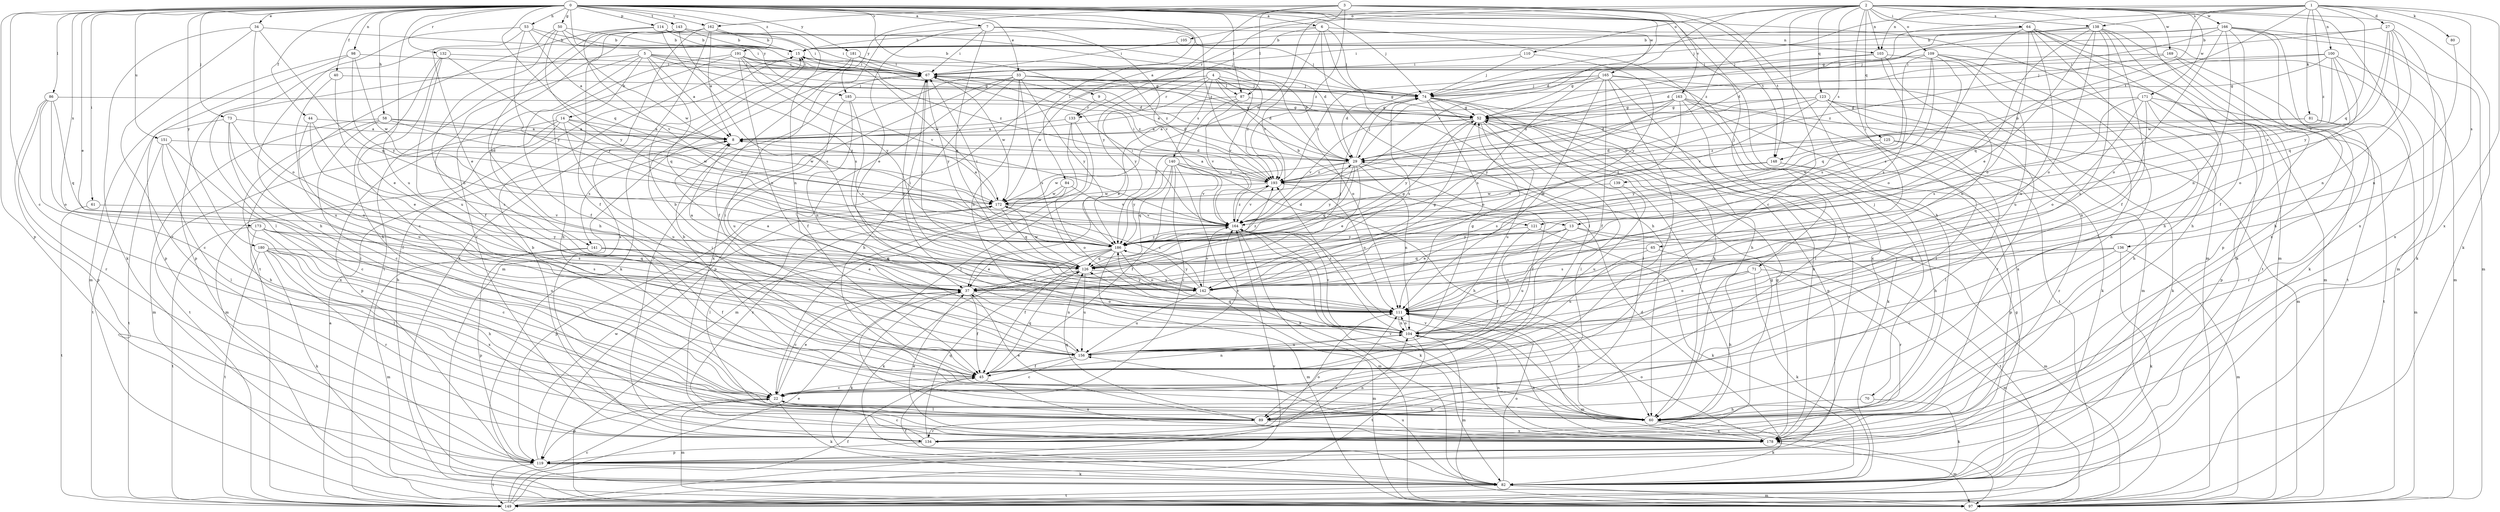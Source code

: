 strict digraph  {
0;
1;
2;
3;
4;
5;
6;
7;
8;
9;
13;
14;
15;
22;
27;
29;
33;
34;
37;
40;
44;
45;
50;
52;
53;
58;
60;
61;
64;
65;
67;
70;
71;
73;
74;
80;
81;
82;
84;
86;
87;
89;
97;
98;
100;
103;
104;
105;
109;
110;
111;
114;
119;
121;
123;
125;
126;
132;
133;
134;
136;
138;
139;
140;
141;
142;
143;
148;
149;
151;
156;
162;
163;
164;
165;
166;
169;
171;
172;
173;
178;
180;
181;
185;
186;
191;
193;
0 -> 6  [label=a];
0 -> 7  [label=a];
0 -> 9  [label=b];
0 -> 22  [label=c];
0 -> 33  [label=e];
0 -> 34  [label=e];
0 -> 37  [label=e];
0 -> 40  [label=f];
0 -> 44  [label=f];
0 -> 50  [label=g];
0 -> 53  [label=h];
0 -> 58  [label=h];
0 -> 61  [label=i];
0 -> 70  [label=j];
0 -> 71  [label=j];
0 -> 73  [label=j];
0 -> 74  [label=j];
0 -> 84  [label=l];
0 -> 86  [label=l];
0 -> 87  [label=l];
0 -> 97  [label=m];
0 -> 98  [label=n];
0 -> 114  [label=p];
0 -> 119  [label=p];
0 -> 121  [label=q];
0 -> 132  [label=r];
0 -> 143  [label=t];
0 -> 148  [label=t];
0 -> 151  [label=u];
0 -> 156  [label=u];
0 -> 162  [label=v];
0 -> 165  [label=w];
0 -> 173  [label=x];
0 -> 180  [label=y];
0 -> 181  [label=y];
0 -> 185  [label=y];
0 -> 191  [label=z];
0 -> 193  [label=z];
1 -> 13  [label=b];
1 -> 27  [label=d];
1 -> 52  [label=g];
1 -> 74  [label=j];
1 -> 80  [label=k];
1 -> 81  [label=k];
1 -> 100  [label=n];
1 -> 103  [label=n];
1 -> 121  [label=q];
1 -> 136  [label=s];
1 -> 138  [label=s];
1 -> 148  [label=t];
1 -> 178  [label=x];
1 -> 193  [label=z];
2 -> 22  [label=c];
2 -> 29  [label=d];
2 -> 64  [label=i];
2 -> 65  [label=i];
2 -> 82  [label=k];
2 -> 97  [label=m];
2 -> 103  [label=n];
2 -> 105  [label=o];
2 -> 109  [label=o];
2 -> 110  [label=o];
2 -> 123  [label=q];
2 -> 125  [label=q];
2 -> 133  [label=r];
2 -> 138  [label=s];
2 -> 139  [label=s];
2 -> 166  [label=w];
2 -> 169  [label=w];
2 -> 171  [label=w];
2 -> 178  [label=x];
2 -> 193  [label=z];
3 -> 8  [label=a];
3 -> 60  [label=h];
3 -> 87  [label=l];
3 -> 148  [label=t];
3 -> 162  [label=v];
3 -> 163  [label=v];
3 -> 164  [label=v];
3 -> 172  [label=w];
3 -> 185  [label=y];
3 -> 193  [label=z];
4 -> 13  [label=b];
4 -> 87  [label=l];
4 -> 111  [label=o];
4 -> 119  [label=p];
4 -> 133  [label=r];
4 -> 140  [label=s];
4 -> 164  [label=v];
4 -> 172  [label=w];
4 -> 186  [label=y];
4 -> 193  [label=z];
5 -> 8  [label=a];
5 -> 14  [label=b];
5 -> 29  [label=d];
5 -> 45  [label=f];
5 -> 52  [label=g];
5 -> 67  [label=i];
5 -> 74  [label=j];
5 -> 119  [label=p];
5 -> 126  [label=q];
5 -> 141  [label=s];
6 -> 15  [label=b];
6 -> 60  [label=h];
6 -> 74  [label=j];
6 -> 89  [label=l];
6 -> 164  [label=v];
6 -> 178  [label=x];
6 -> 186  [label=y];
7 -> 37  [label=e];
7 -> 67  [label=i];
7 -> 74  [label=j];
7 -> 97  [label=m];
7 -> 103  [label=n];
7 -> 126  [label=q];
7 -> 164  [label=v];
8 -> 29  [label=d];
8 -> 141  [label=s];
9 -> 29  [label=d];
9 -> 133  [label=r];
13 -> 37  [label=e];
13 -> 97  [label=m];
13 -> 104  [label=n];
13 -> 149  [label=t];
13 -> 156  [label=u];
13 -> 186  [label=y];
14 -> 8  [label=a];
14 -> 97  [label=m];
14 -> 119  [label=p];
14 -> 149  [label=t];
14 -> 156  [label=u];
14 -> 164  [label=v];
14 -> 172  [label=w];
15 -> 67  [label=i];
15 -> 172  [label=w];
22 -> 37  [label=e];
22 -> 60  [label=h];
22 -> 82  [label=k];
22 -> 89  [label=l];
22 -> 97  [label=m];
22 -> 119  [label=p];
27 -> 15  [label=b];
27 -> 74  [label=j];
27 -> 104  [label=n];
27 -> 126  [label=q];
27 -> 164  [label=v];
27 -> 178  [label=x];
27 -> 186  [label=y];
29 -> 15  [label=b];
29 -> 37  [label=e];
29 -> 45  [label=f];
29 -> 74  [label=j];
29 -> 104  [label=n];
29 -> 126  [label=q];
29 -> 172  [label=w];
29 -> 186  [label=y];
29 -> 193  [label=z];
33 -> 29  [label=d];
33 -> 45  [label=f];
33 -> 52  [label=g];
33 -> 60  [label=h];
33 -> 74  [label=j];
33 -> 104  [label=n];
33 -> 134  [label=r];
33 -> 142  [label=s];
33 -> 178  [label=x];
33 -> 186  [label=y];
34 -> 15  [label=b];
34 -> 82  [label=k];
34 -> 111  [label=o];
34 -> 126  [label=q];
34 -> 134  [label=r];
37 -> 8  [label=a];
37 -> 22  [label=c];
37 -> 45  [label=f];
37 -> 74  [label=j];
37 -> 82  [label=k];
37 -> 104  [label=n];
37 -> 111  [label=o];
40 -> 37  [label=e];
40 -> 74  [label=j];
40 -> 156  [label=u];
44 -> 8  [label=a];
44 -> 37  [label=e];
44 -> 142  [label=s];
44 -> 156  [label=u];
45 -> 22  [label=c];
45 -> 104  [label=n];
45 -> 126  [label=q];
45 -> 178  [label=x];
50 -> 15  [label=b];
50 -> 67  [label=i];
50 -> 89  [label=l];
50 -> 104  [label=n];
50 -> 172  [label=w];
50 -> 186  [label=y];
52 -> 8  [label=a];
52 -> 82  [label=k];
52 -> 89  [label=l];
52 -> 119  [label=p];
52 -> 156  [label=u];
52 -> 164  [label=v];
52 -> 186  [label=y];
53 -> 8  [label=a];
53 -> 15  [label=b];
53 -> 37  [label=e];
53 -> 60  [label=h];
53 -> 67  [label=i];
53 -> 186  [label=y];
58 -> 8  [label=a];
58 -> 22  [label=c];
58 -> 97  [label=m];
58 -> 172  [label=w];
58 -> 178  [label=x];
58 -> 193  [label=z];
60 -> 15  [label=b];
60 -> 67  [label=i];
60 -> 82  [label=k];
60 -> 111  [label=o];
60 -> 164  [label=v];
60 -> 178  [label=x];
61 -> 149  [label=t];
61 -> 164  [label=v];
64 -> 15  [label=b];
64 -> 60  [label=h];
64 -> 67  [label=i];
64 -> 82  [label=k];
64 -> 97  [label=m];
64 -> 111  [label=o];
64 -> 142  [label=s];
64 -> 149  [label=t];
64 -> 156  [label=u];
65 -> 126  [label=q];
65 -> 134  [label=r];
65 -> 156  [label=u];
67 -> 74  [label=j];
67 -> 111  [label=o];
67 -> 172  [label=w];
67 -> 186  [label=y];
67 -> 193  [label=z];
70 -> 60  [label=h];
70 -> 82  [label=k];
71 -> 60  [label=h];
71 -> 82  [label=k];
71 -> 97  [label=m];
71 -> 111  [label=o];
71 -> 142  [label=s];
73 -> 8  [label=a];
73 -> 22  [label=c];
73 -> 45  [label=f];
73 -> 111  [label=o];
73 -> 149  [label=t];
74 -> 52  [label=g];
74 -> 60  [label=h];
74 -> 89  [label=l];
74 -> 111  [label=o];
74 -> 134  [label=r];
74 -> 142  [label=s];
74 -> 178  [label=x];
80 -> 104  [label=n];
81 -> 8  [label=a];
81 -> 97  [label=m];
81 -> 134  [label=r];
81 -> 193  [label=z];
82 -> 45  [label=f];
82 -> 97  [label=m];
82 -> 111  [label=o];
82 -> 149  [label=t];
82 -> 156  [label=u];
84 -> 111  [label=o];
84 -> 164  [label=v];
84 -> 172  [label=w];
84 -> 178  [label=x];
86 -> 22  [label=c];
86 -> 52  [label=g];
86 -> 111  [label=o];
86 -> 119  [label=p];
86 -> 126  [label=q];
86 -> 134  [label=r];
87 -> 37  [label=e];
87 -> 52  [label=g];
87 -> 164  [label=v];
87 -> 186  [label=y];
89 -> 37  [label=e];
89 -> 126  [label=q];
89 -> 134  [label=r];
89 -> 178  [label=x];
97 -> 15  [label=b];
98 -> 67  [label=i];
98 -> 97  [label=m];
98 -> 119  [label=p];
98 -> 172  [label=w];
98 -> 186  [label=y];
100 -> 52  [label=g];
100 -> 67  [label=i];
100 -> 74  [label=j];
100 -> 97  [label=m];
100 -> 111  [label=o];
100 -> 164  [label=v];
100 -> 172  [label=w];
103 -> 52  [label=g];
103 -> 67  [label=i];
103 -> 104  [label=n];
103 -> 142  [label=s];
103 -> 156  [label=u];
104 -> 52  [label=g];
104 -> 97  [label=m];
104 -> 111  [label=o];
104 -> 126  [label=q];
104 -> 149  [label=t];
104 -> 156  [label=u];
104 -> 164  [label=v];
104 -> 178  [label=x];
104 -> 193  [label=z];
105 -> 67  [label=i];
109 -> 37  [label=e];
109 -> 60  [label=h];
109 -> 67  [label=i];
109 -> 89  [label=l];
109 -> 97  [label=m];
109 -> 111  [label=o];
109 -> 126  [label=q];
109 -> 142  [label=s];
110 -> 67  [label=i];
110 -> 74  [label=j];
110 -> 186  [label=y];
111 -> 8  [label=a];
111 -> 97  [label=m];
111 -> 104  [label=n];
111 -> 186  [label=y];
114 -> 15  [label=b];
114 -> 67  [label=i];
114 -> 74  [label=j];
114 -> 142  [label=s];
114 -> 149  [label=t];
114 -> 164  [label=v];
119 -> 29  [label=d];
119 -> 82  [label=k];
119 -> 111  [label=o];
119 -> 149  [label=t];
119 -> 172  [label=w];
121 -> 45  [label=f];
121 -> 82  [label=k];
121 -> 186  [label=y];
123 -> 29  [label=d];
123 -> 52  [label=g];
123 -> 82  [label=k];
123 -> 89  [label=l];
123 -> 97  [label=m];
123 -> 134  [label=r];
123 -> 164  [label=v];
123 -> 172  [label=w];
125 -> 29  [label=d];
125 -> 89  [label=l];
125 -> 134  [label=r];
125 -> 186  [label=y];
126 -> 37  [label=e];
126 -> 52  [label=g];
126 -> 67  [label=i];
126 -> 142  [label=s];
126 -> 156  [label=u];
126 -> 172  [label=w];
126 -> 193  [label=z];
132 -> 22  [label=c];
132 -> 60  [label=h];
132 -> 67  [label=i];
132 -> 156  [label=u];
132 -> 186  [label=y];
133 -> 8  [label=a];
133 -> 22  [label=c];
133 -> 89  [label=l];
133 -> 97  [label=m];
134 -> 15  [label=b];
134 -> 22  [label=c];
134 -> 52  [label=g];
134 -> 104  [label=n];
134 -> 111  [label=o];
134 -> 119  [label=p];
134 -> 126  [label=q];
136 -> 22  [label=c];
136 -> 82  [label=k];
136 -> 97  [label=m];
136 -> 126  [label=q];
136 -> 142  [label=s];
138 -> 15  [label=b];
138 -> 29  [label=d];
138 -> 37  [label=e];
138 -> 45  [label=f];
138 -> 60  [label=h];
138 -> 111  [label=o];
138 -> 119  [label=p];
138 -> 126  [label=q];
138 -> 156  [label=u];
139 -> 156  [label=u];
139 -> 172  [label=w];
140 -> 22  [label=c];
140 -> 45  [label=f];
140 -> 60  [label=h];
140 -> 82  [label=k];
140 -> 126  [label=q];
140 -> 164  [label=v];
140 -> 186  [label=y];
140 -> 193  [label=z];
141 -> 37  [label=e];
141 -> 45  [label=f];
141 -> 97  [label=m];
141 -> 119  [label=p];
141 -> 126  [label=q];
142 -> 52  [label=g];
142 -> 67  [label=i];
142 -> 97  [label=m];
142 -> 156  [label=u];
142 -> 164  [label=v];
142 -> 186  [label=y];
143 -> 15  [label=b];
143 -> 45  [label=f];
143 -> 60  [label=h];
143 -> 67  [label=i];
143 -> 142  [label=s];
148 -> 60  [label=h];
148 -> 119  [label=p];
148 -> 142  [label=s];
148 -> 164  [label=v];
148 -> 193  [label=z];
149 -> 8  [label=a];
149 -> 22  [label=c];
149 -> 37  [label=e];
149 -> 45  [label=f];
149 -> 52  [label=g];
149 -> 164  [label=v];
151 -> 22  [label=c];
151 -> 29  [label=d];
151 -> 60  [label=h];
151 -> 89  [label=l];
151 -> 149  [label=t];
156 -> 15  [label=b];
156 -> 22  [label=c];
156 -> 45  [label=f];
156 -> 67  [label=i];
156 -> 164  [label=v];
162 -> 8  [label=a];
162 -> 15  [label=b];
162 -> 29  [label=d];
162 -> 82  [label=k];
162 -> 104  [label=n];
162 -> 134  [label=r];
162 -> 149  [label=t];
162 -> 178  [label=x];
163 -> 8  [label=a];
163 -> 29  [label=d];
163 -> 37  [label=e];
163 -> 52  [label=g];
163 -> 82  [label=k];
163 -> 89  [label=l];
163 -> 149  [label=t];
163 -> 178  [label=x];
163 -> 186  [label=y];
164 -> 67  [label=i];
164 -> 82  [label=k];
164 -> 97  [label=m];
164 -> 186  [label=y];
164 -> 193  [label=z];
165 -> 22  [label=c];
165 -> 29  [label=d];
165 -> 45  [label=f];
165 -> 60  [label=h];
165 -> 74  [label=j];
165 -> 97  [label=m];
165 -> 111  [label=o];
165 -> 142  [label=s];
165 -> 178  [label=x];
165 -> 193  [label=z];
166 -> 15  [label=b];
166 -> 29  [label=d];
166 -> 45  [label=f];
166 -> 60  [label=h];
166 -> 74  [label=j];
166 -> 82  [label=k];
166 -> 97  [label=m];
166 -> 104  [label=n];
166 -> 111  [label=o];
166 -> 178  [label=x];
169 -> 67  [label=i];
169 -> 82  [label=k];
169 -> 149  [label=t];
169 -> 193  [label=z];
171 -> 52  [label=g];
171 -> 60  [label=h];
171 -> 104  [label=n];
171 -> 111  [label=o];
171 -> 119  [label=p];
171 -> 142  [label=s];
171 -> 149  [label=t];
172 -> 8  [label=a];
172 -> 89  [label=l];
172 -> 119  [label=p];
172 -> 126  [label=q];
172 -> 142  [label=s];
172 -> 164  [label=v];
173 -> 22  [label=c];
173 -> 89  [label=l];
173 -> 142  [label=s];
173 -> 149  [label=t];
173 -> 156  [label=u];
173 -> 186  [label=y];
178 -> 37  [label=e];
178 -> 52  [label=g];
178 -> 97  [label=m];
178 -> 104  [label=n];
178 -> 111  [label=o];
178 -> 164  [label=v];
180 -> 60  [label=h];
180 -> 82  [label=k];
180 -> 126  [label=q];
180 -> 134  [label=r];
180 -> 142  [label=s];
180 -> 149  [label=t];
180 -> 178  [label=x];
181 -> 45  [label=f];
181 -> 67  [label=i];
181 -> 82  [label=k];
181 -> 193  [label=z];
185 -> 52  [label=g];
185 -> 104  [label=n];
185 -> 142  [label=s];
185 -> 156  [label=u];
186 -> 29  [label=d];
186 -> 37  [label=e];
186 -> 45  [label=f];
186 -> 67  [label=i];
186 -> 82  [label=k];
186 -> 97  [label=m];
186 -> 111  [label=o];
186 -> 126  [label=q];
191 -> 45  [label=f];
191 -> 52  [label=g];
191 -> 60  [label=h];
191 -> 67  [label=i];
191 -> 111  [label=o];
191 -> 164  [label=v];
191 -> 186  [label=y];
191 -> 193  [label=z];
193 -> 8  [label=a];
193 -> 67  [label=i];
193 -> 111  [label=o];
193 -> 164  [label=v];
193 -> 172  [label=w];
}
